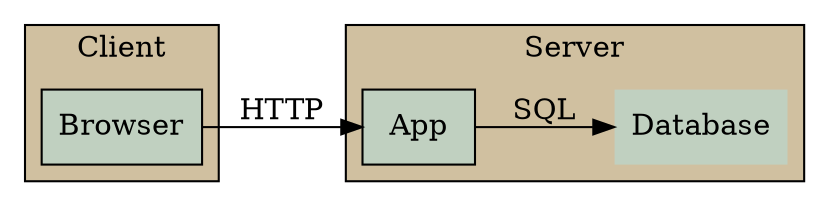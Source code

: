 digraph Application {
    rankdir=LR;
    node [shape=box,style=filled,fillcolor="#C0D0C0"];
    subgraph clusterClient {
       label="Client"; style=filled; bgcolor="#D0C0A0";
       "Browser";
    };
    subgraph clusterServer {
       label="Server"; style=filled; bgcolor="#D0C0A0";
       "App";
       "Database" [shape=DatabaseShape,peripheries=0];
    };
    "Browser" -> "App" [label="HTTP"];
    "App" -> "Database" [label="SQL"];
 }
